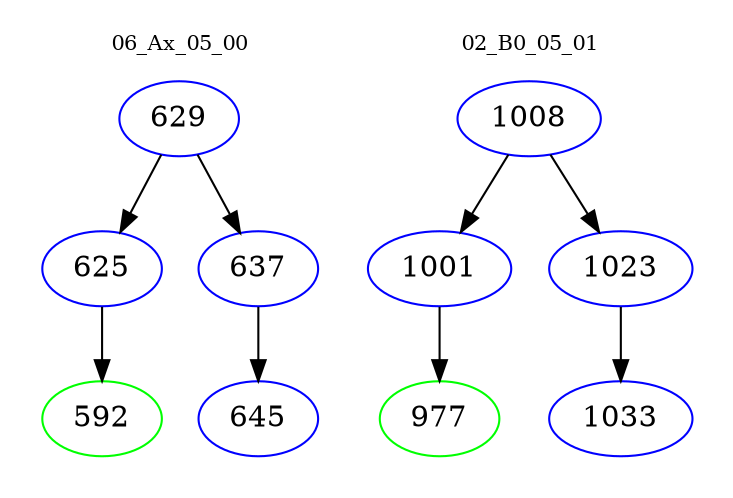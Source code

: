 digraph{
subgraph cluster_0 {
color = white
label = "06_Ax_05_00";
fontsize=10;
T0_629 [label="629", color="blue"]
T0_629 -> T0_625 [color="black"]
T0_625 [label="625", color="blue"]
T0_625 -> T0_592 [color="black"]
T0_592 [label="592", color="green"]
T0_629 -> T0_637 [color="black"]
T0_637 [label="637", color="blue"]
T0_637 -> T0_645 [color="black"]
T0_645 [label="645", color="blue"]
}
subgraph cluster_1 {
color = white
label = "02_B0_05_01";
fontsize=10;
T1_1008 [label="1008", color="blue"]
T1_1008 -> T1_1001 [color="black"]
T1_1001 [label="1001", color="blue"]
T1_1001 -> T1_977 [color="black"]
T1_977 [label="977", color="green"]
T1_1008 -> T1_1023 [color="black"]
T1_1023 [label="1023", color="blue"]
T1_1023 -> T1_1033 [color="black"]
T1_1033 [label="1033", color="blue"]
}
}
